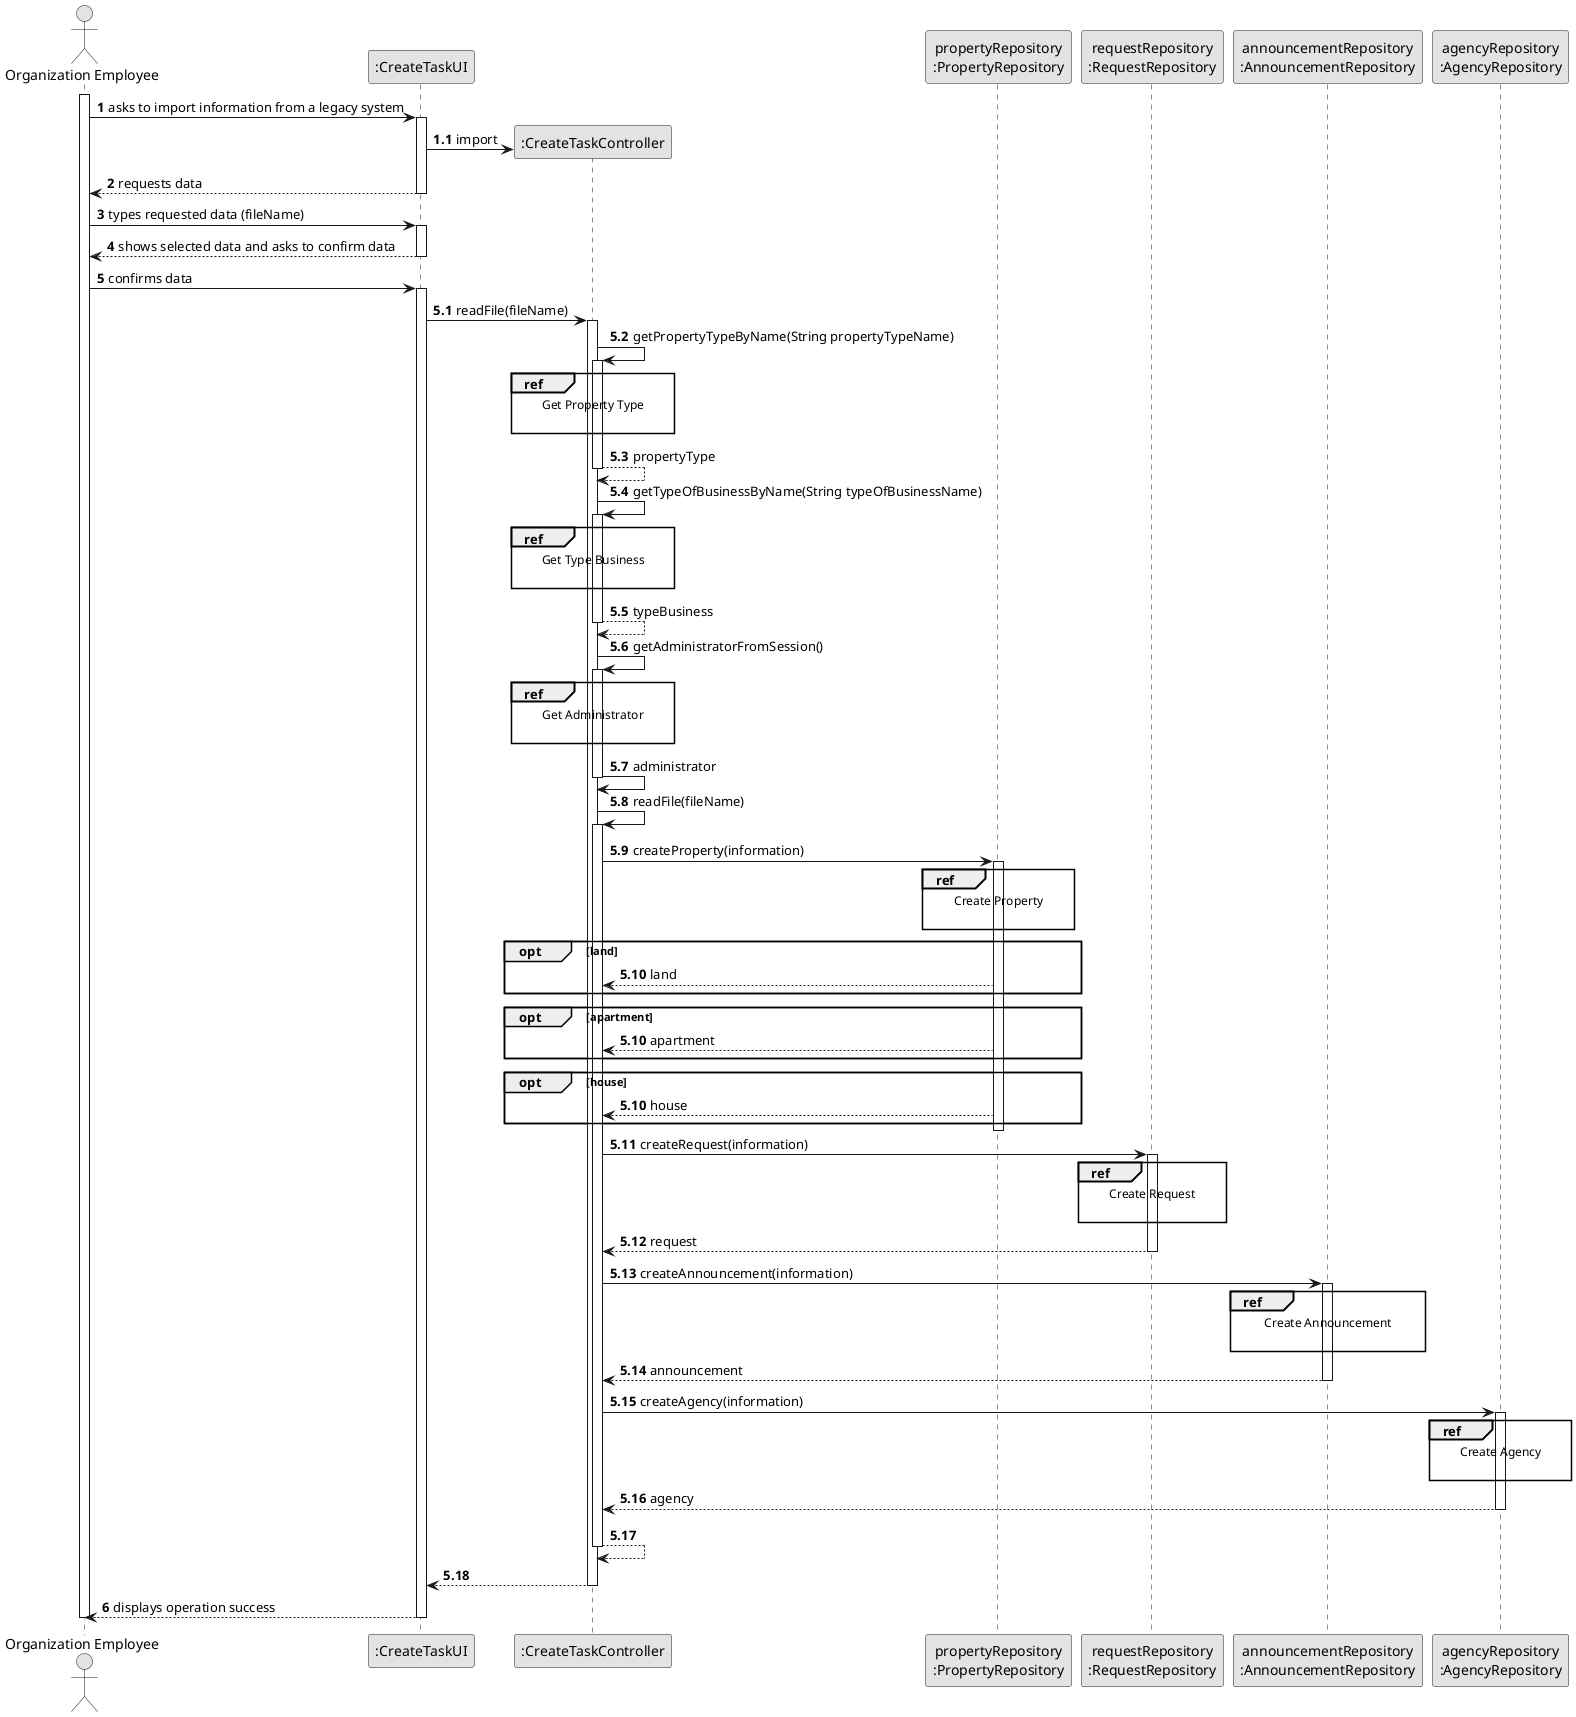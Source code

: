 @startuml
skinparam monochrome true
skinparam packageStyle rectangle
skinparam shadowing false

autonumber

'hide footbox
actor "Organization Employee" as ADM
participant ":CreateTaskUI" as UI
participant ":CreateTaskController" as CTRL
participant "propertyRepository\n:PropertyRepository" as PropertyRepository
participant "requestRepository\n:RequestRepository" as RequestRepository
participant "announcementRepository\n:AnnouncementRepository" as AnnouncementRepository
participant "agencyRepository\n:AgencyRepository" as AgencyRepository

activate ADM

    ADM -> UI : asks to import information from a legacy system

autonumber 1.1
    activate UI

        UI -> CTRL** : import

autonumber 2
        UI --> ADM : requests data
    deactivate UI

    ADM -> UI : types requested data (fileName)
    activate UI

        UI --> ADM : shows selected data and asks to confirm data
    deactivate UI

    ADM -> UI : confirms data
    activate UI
        autonumber 5.1
        UI -> CTRL : readFile(fileName)
        activate CTRL

            CTRL -> CTRL : getPropertyTypeByName(String propertyTypeName)
            activate CTRL

                ref over CTRL
                    Get Property Type

                end ref

                CTRL --> CTRL : propertyType
            deactivate CTRL

            CTRL -> CTRL : getTypeOfBusinessByName(String typeOfBusinessName)
                        activate CTRL

                            ref over CTRL
                                Get Type Business

                            end ref

                            CTRL --> CTRL : typeBusiness
                        deactivate CTRL

            CTRL -> CTRL : getAdministratorFromSession()
            activate CTRL

                ref over CTRL
                    Get Administrator

                end ref
                CTRL -> CTRL : administrator
            deactivate CTRL

            CTRL -> CTRL: readFile(fileName)
            activate CTRL
            CTRL -> PropertyRepository: createProperty(information)
            activate PropertyRepository

                ref over PropertyRepository
                    Create Property

                end
                autonumber 5.10
                opt land
                PropertyRepository --> CTRL : land
                end
                autonumber 5.10
                opt apartment
                PropertyRepository --> CTRL: apartment
                end
                autonumber 5.10
                opt house
                PropertyRepository --> CTRL: house
                end
            deactivate PropertyRepository
            autonumber 5.11

            CTRL -> RequestRepository: createRequest(information)
            activate RequestRepository
                ref over RequestRepository
                                    Create Request

                end
                RequestRepository --> CTRL: request
                deactivate RequestRepository

           CTRL -> AnnouncementRepository: createAnnouncement(information)
                       activate AnnouncementRepository
                           ref over AnnouncementRepository
                                               Create Announcement

                           end
                           AnnouncementRepository --> CTRL: announcement
                           deactivate AnnouncementRepository
          CTRL -> AgencyRepository: createAgency(information)
                                 activate AgencyRepository
                                     ref over AgencyRepository
                                                         Create Agency

                                     end
                                     AgencyRepository --> CTRL: agency
                                     deactivate AgencyRepository
          CTRL --> CTRL
          deactivate CTRL
          CTRL --> UI
          deactivate CTRL
          autonumber 6
            UI --> ADM: displays operation success
    deactivate UI

deactivate ADM

@enduml